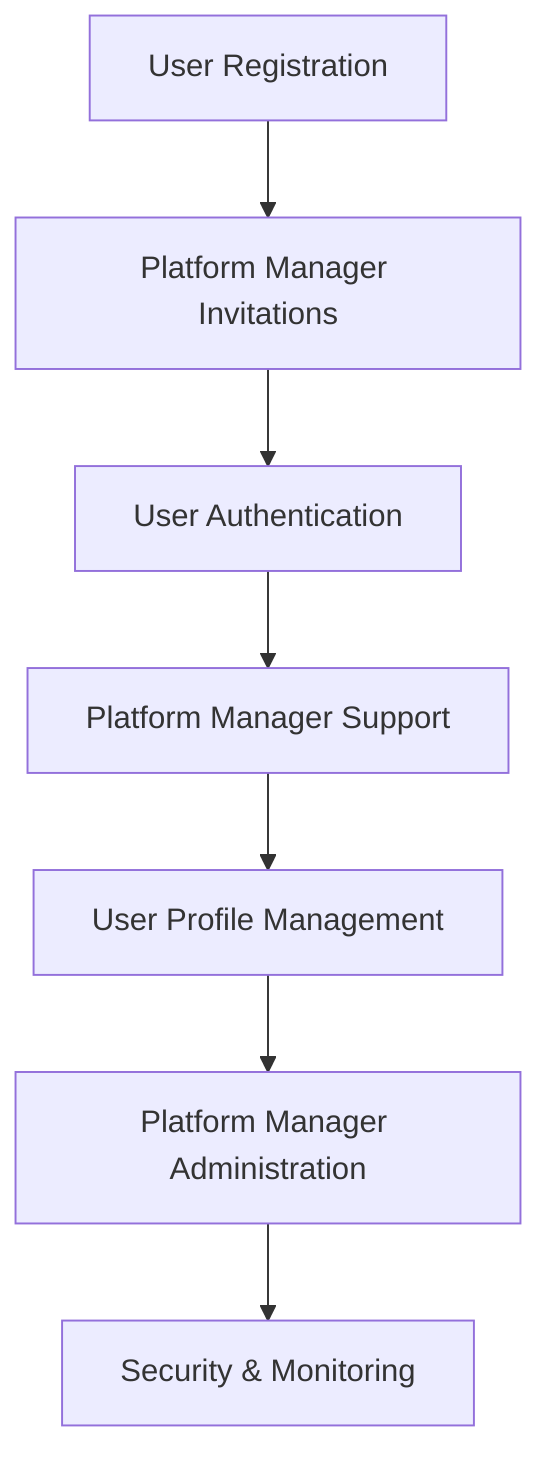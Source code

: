 %% Index diagram that links to the user-management sub-diagrams. Use the split diagrams in the `diagrams/exports` folder for detail.
graph TD
    UR[User Registration] --> INV[Platform Manager Invitations]
    INV --> AUTH[User Authentication]
    AUTH --> SUP[Platform Manager Support]
    SUP --> PROF[User Profile Management]
    PROF --> ADM[Platform Manager Administration]
    ADM --> SEC[Security & Monitoring]
    class UR,INV,AUTH,SUP,PROF,ADM,SEC userAction